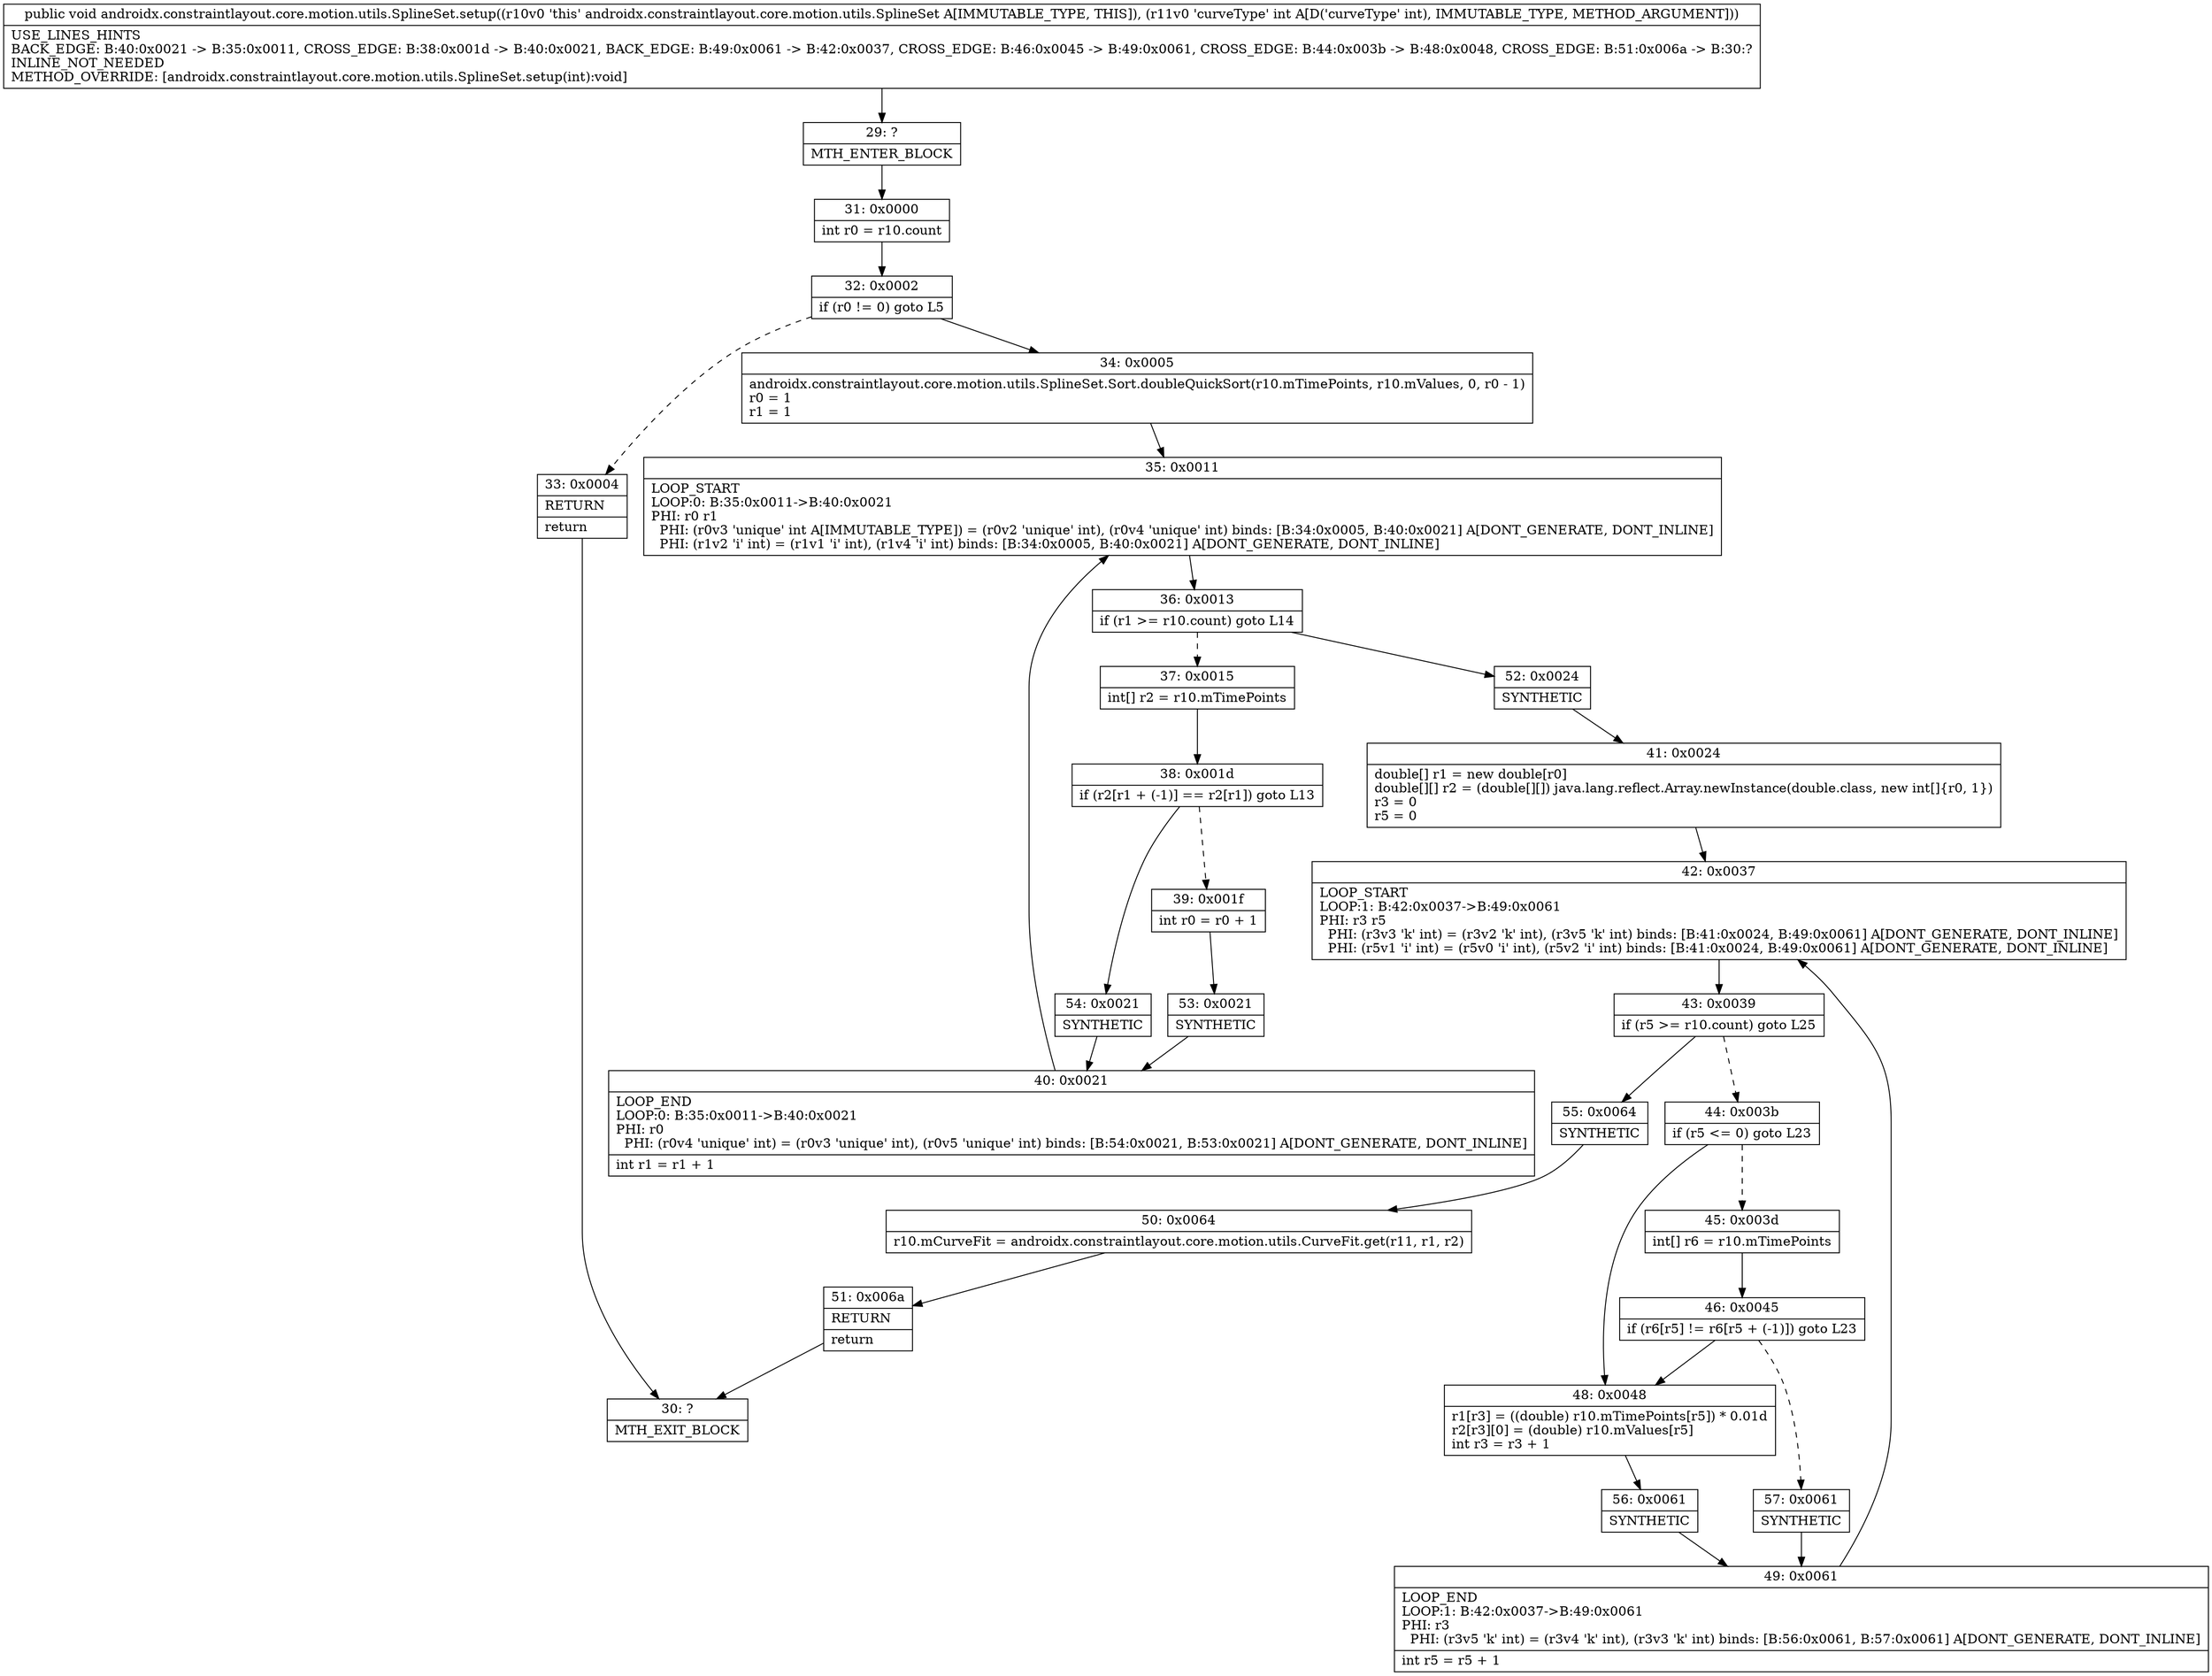 digraph "CFG forandroidx.constraintlayout.core.motion.utils.SplineSet.setup(I)V" {
Node_29 [shape=record,label="{29\:\ ?|MTH_ENTER_BLOCK\l}"];
Node_31 [shape=record,label="{31\:\ 0x0000|int r0 = r10.count\l}"];
Node_32 [shape=record,label="{32\:\ 0x0002|if (r0 != 0) goto L5\l}"];
Node_33 [shape=record,label="{33\:\ 0x0004|RETURN\l|return\l}"];
Node_30 [shape=record,label="{30\:\ ?|MTH_EXIT_BLOCK\l}"];
Node_34 [shape=record,label="{34\:\ 0x0005|androidx.constraintlayout.core.motion.utils.SplineSet.Sort.doubleQuickSort(r10.mTimePoints, r10.mValues, 0, r0 \- 1)\lr0 = 1\lr1 = 1\l}"];
Node_35 [shape=record,label="{35\:\ 0x0011|LOOP_START\lLOOP:0: B:35:0x0011\-\>B:40:0x0021\lPHI: r0 r1 \l  PHI: (r0v3 'unique' int A[IMMUTABLE_TYPE]) = (r0v2 'unique' int), (r0v4 'unique' int) binds: [B:34:0x0005, B:40:0x0021] A[DONT_GENERATE, DONT_INLINE]\l  PHI: (r1v2 'i' int) = (r1v1 'i' int), (r1v4 'i' int) binds: [B:34:0x0005, B:40:0x0021] A[DONT_GENERATE, DONT_INLINE]\l}"];
Node_36 [shape=record,label="{36\:\ 0x0013|if (r1 \>= r10.count) goto L14\l}"];
Node_37 [shape=record,label="{37\:\ 0x0015|int[] r2 = r10.mTimePoints\l}"];
Node_38 [shape=record,label="{38\:\ 0x001d|if (r2[r1 + (\-1)] == r2[r1]) goto L13\l}"];
Node_39 [shape=record,label="{39\:\ 0x001f|int r0 = r0 + 1\l}"];
Node_53 [shape=record,label="{53\:\ 0x0021|SYNTHETIC\l}"];
Node_40 [shape=record,label="{40\:\ 0x0021|LOOP_END\lLOOP:0: B:35:0x0011\-\>B:40:0x0021\lPHI: r0 \l  PHI: (r0v4 'unique' int) = (r0v3 'unique' int), (r0v5 'unique' int) binds: [B:54:0x0021, B:53:0x0021] A[DONT_GENERATE, DONT_INLINE]\l|int r1 = r1 + 1\l}"];
Node_54 [shape=record,label="{54\:\ 0x0021|SYNTHETIC\l}"];
Node_52 [shape=record,label="{52\:\ 0x0024|SYNTHETIC\l}"];
Node_41 [shape=record,label="{41\:\ 0x0024|double[] r1 = new double[r0]\ldouble[][] r2 = (double[][]) java.lang.reflect.Array.newInstance(double.class, new int[]\{r0, 1\})\lr3 = 0\lr5 = 0\l}"];
Node_42 [shape=record,label="{42\:\ 0x0037|LOOP_START\lLOOP:1: B:42:0x0037\-\>B:49:0x0061\lPHI: r3 r5 \l  PHI: (r3v3 'k' int) = (r3v2 'k' int), (r3v5 'k' int) binds: [B:41:0x0024, B:49:0x0061] A[DONT_GENERATE, DONT_INLINE]\l  PHI: (r5v1 'i' int) = (r5v0 'i' int), (r5v2 'i' int) binds: [B:41:0x0024, B:49:0x0061] A[DONT_GENERATE, DONT_INLINE]\l}"];
Node_43 [shape=record,label="{43\:\ 0x0039|if (r5 \>= r10.count) goto L25\l}"];
Node_44 [shape=record,label="{44\:\ 0x003b|if (r5 \<= 0) goto L23\l}"];
Node_45 [shape=record,label="{45\:\ 0x003d|int[] r6 = r10.mTimePoints\l}"];
Node_46 [shape=record,label="{46\:\ 0x0045|if (r6[r5] != r6[r5 + (\-1)]) goto L23\l}"];
Node_57 [shape=record,label="{57\:\ 0x0061|SYNTHETIC\l}"];
Node_49 [shape=record,label="{49\:\ 0x0061|LOOP_END\lLOOP:1: B:42:0x0037\-\>B:49:0x0061\lPHI: r3 \l  PHI: (r3v5 'k' int) = (r3v4 'k' int), (r3v3 'k' int) binds: [B:56:0x0061, B:57:0x0061] A[DONT_GENERATE, DONT_INLINE]\l|int r5 = r5 + 1\l}"];
Node_48 [shape=record,label="{48\:\ 0x0048|r1[r3] = ((double) r10.mTimePoints[r5]) * 0.01d\lr2[r3][0] = (double) r10.mValues[r5]\lint r3 = r3 + 1\l}"];
Node_56 [shape=record,label="{56\:\ 0x0061|SYNTHETIC\l}"];
Node_55 [shape=record,label="{55\:\ 0x0064|SYNTHETIC\l}"];
Node_50 [shape=record,label="{50\:\ 0x0064|r10.mCurveFit = androidx.constraintlayout.core.motion.utils.CurveFit.get(r11, r1, r2)\l}"];
Node_51 [shape=record,label="{51\:\ 0x006a|RETURN\l|return\l}"];
MethodNode[shape=record,label="{public void androidx.constraintlayout.core.motion.utils.SplineSet.setup((r10v0 'this' androidx.constraintlayout.core.motion.utils.SplineSet A[IMMUTABLE_TYPE, THIS]), (r11v0 'curveType' int A[D('curveType' int), IMMUTABLE_TYPE, METHOD_ARGUMENT]))  | USE_LINES_HINTS\lBACK_EDGE: B:40:0x0021 \-\> B:35:0x0011, CROSS_EDGE: B:38:0x001d \-\> B:40:0x0021, BACK_EDGE: B:49:0x0061 \-\> B:42:0x0037, CROSS_EDGE: B:46:0x0045 \-\> B:49:0x0061, CROSS_EDGE: B:44:0x003b \-\> B:48:0x0048, CROSS_EDGE: B:51:0x006a \-\> B:30:?\lINLINE_NOT_NEEDED\lMETHOD_OVERRIDE: [androidx.constraintlayout.core.motion.utils.SplineSet.setup(int):void]\l}"];
MethodNode -> Node_29;Node_29 -> Node_31;
Node_31 -> Node_32;
Node_32 -> Node_33[style=dashed];
Node_32 -> Node_34;
Node_33 -> Node_30;
Node_34 -> Node_35;
Node_35 -> Node_36;
Node_36 -> Node_37[style=dashed];
Node_36 -> Node_52;
Node_37 -> Node_38;
Node_38 -> Node_39[style=dashed];
Node_38 -> Node_54;
Node_39 -> Node_53;
Node_53 -> Node_40;
Node_40 -> Node_35;
Node_54 -> Node_40;
Node_52 -> Node_41;
Node_41 -> Node_42;
Node_42 -> Node_43;
Node_43 -> Node_44[style=dashed];
Node_43 -> Node_55;
Node_44 -> Node_45[style=dashed];
Node_44 -> Node_48;
Node_45 -> Node_46;
Node_46 -> Node_48;
Node_46 -> Node_57[style=dashed];
Node_57 -> Node_49;
Node_49 -> Node_42;
Node_48 -> Node_56;
Node_56 -> Node_49;
Node_55 -> Node_50;
Node_50 -> Node_51;
Node_51 -> Node_30;
}

